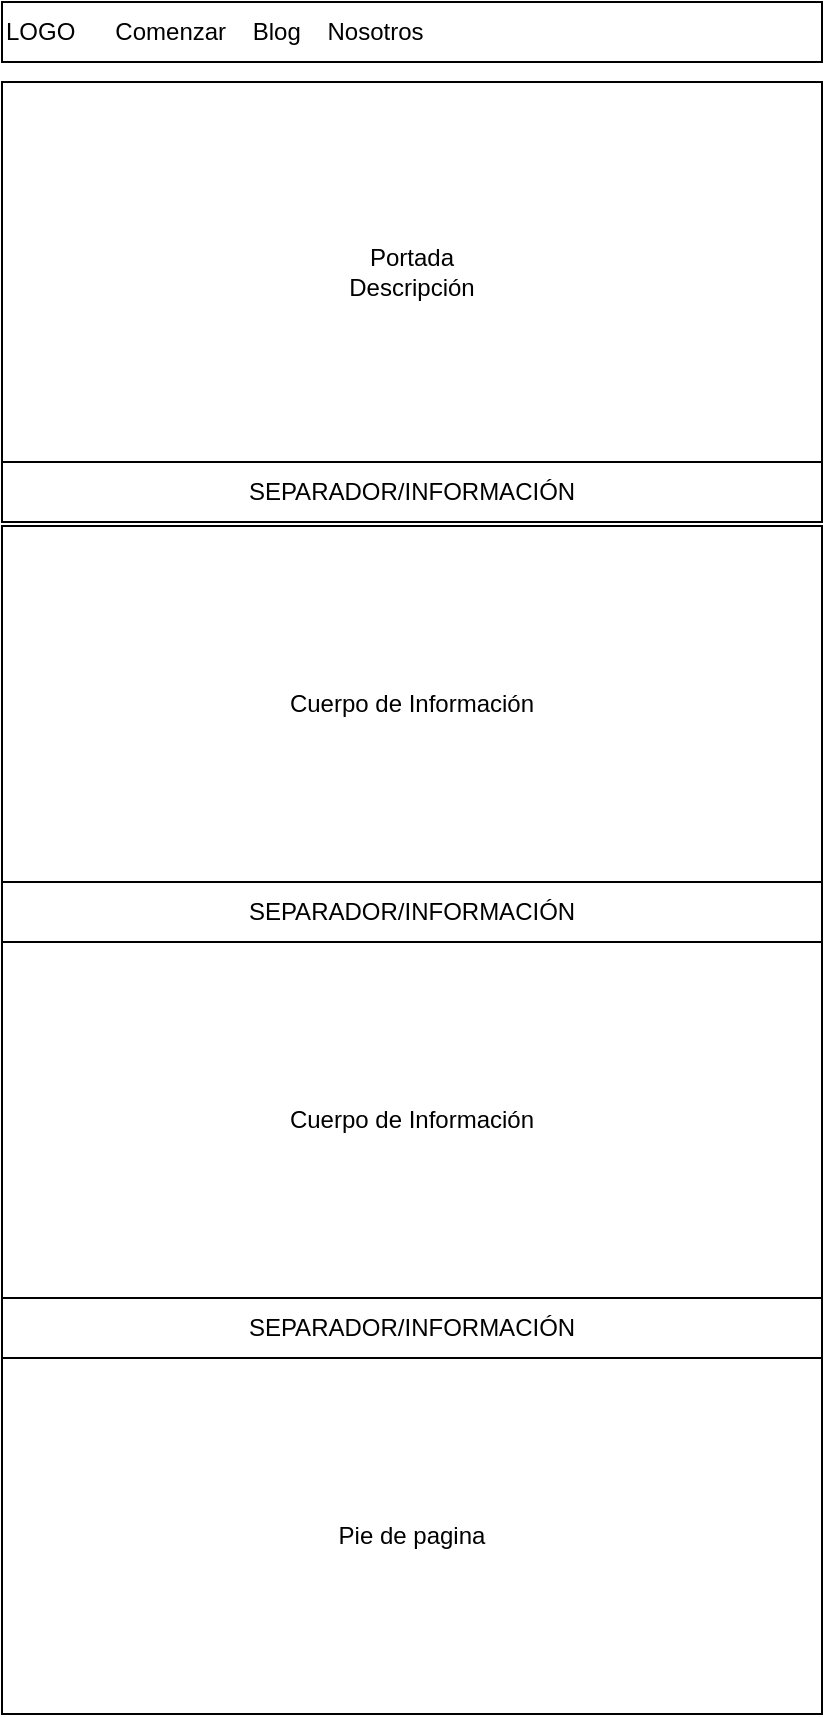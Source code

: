 <mxfile version="16.0.0" type="device"><diagram id="Wv7jt6-sn4K07YVSv7_b" name="Page-1"><mxGraphModel dx="526" dy="354" grid="1" gridSize="10" guides="1" tooltips="1" connect="1" arrows="1" fold="1" page="1" pageScale="1" pageWidth="413" pageHeight="583" math="0" shadow="0"><root><mxCell id="0"/><mxCell id="1" parent="0"/><mxCell id="Q9sEhAAmfFcPFmAfAIPp-1" value="LOGO&amp;nbsp; &amp;nbsp; &amp;nbsp; Comenzar&amp;nbsp; &amp;nbsp; Blog&amp;nbsp; &amp;nbsp; Nosotros" style="rounded=0;whiteSpace=wrap;html=1;align=left;" vertex="1" parent="1"><mxGeometry width="410" height="30" as="geometry"/></mxCell><mxCell id="Q9sEhAAmfFcPFmAfAIPp-2" value="Portada&lt;br&gt;Descripción" style="rounded=0;whiteSpace=wrap;html=1;" vertex="1" parent="1"><mxGeometry y="40" width="410" height="190" as="geometry"/></mxCell><mxCell id="Q9sEhAAmfFcPFmAfAIPp-3" value="SEPARADOR/INFORMACIÓN" style="rounded=0;whiteSpace=wrap;html=1;" vertex="1" parent="1"><mxGeometry y="230" width="410" height="30" as="geometry"/></mxCell><mxCell id="Q9sEhAAmfFcPFmAfAIPp-4" value="Cuerpo de Información" style="rounded=0;whiteSpace=wrap;html=1;" vertex="1" parent="1"><mxGeometry y="262" width="410" height="178" as="geometry"/></mxCell><mxCell id="Q9sEhAAmfFcPFmAfAIPp-5" value="SEPARADOR/INFORMACIÓN" style="rounded=0;whiteSpace=wrap;html=1;" vertex="1" parent="1"><mxGeometry y="440" width="410" height="30" as="geometry"/></mxCell><mxCell id="Q9sEhAAmfFcPFmAfAIPp-6" value="Cuerpo de Información" style="rounded=0;whiteSpace=wrap;html=1;" vertex="1" parent="1"><mxGeometry y="470" width="410" height="178" as="geometry"/></mxCell><mxCell id="Q9sEhAAmfFcPFmAfAIPp-7" value="SEPARADOR/INFORMACIÓN" style="rounded=0;whiteSpace=wrap;html=1;" vertex="1" parent="1"><mxGeometry y="648" width="410" height="30" as="geometry"/></mxCell><mxCell id="Q9sEhAAmfFcPFmAfAIPp-8" value="Pie de pagina" style="rounded=0;whiteSpace=wrap;html=1;" vertex="1" parent="1"><mxGeometry y="678" width="410" height="178" as="geometry"/></mxCell></root></mxGraphModel></diagram></mxfile>